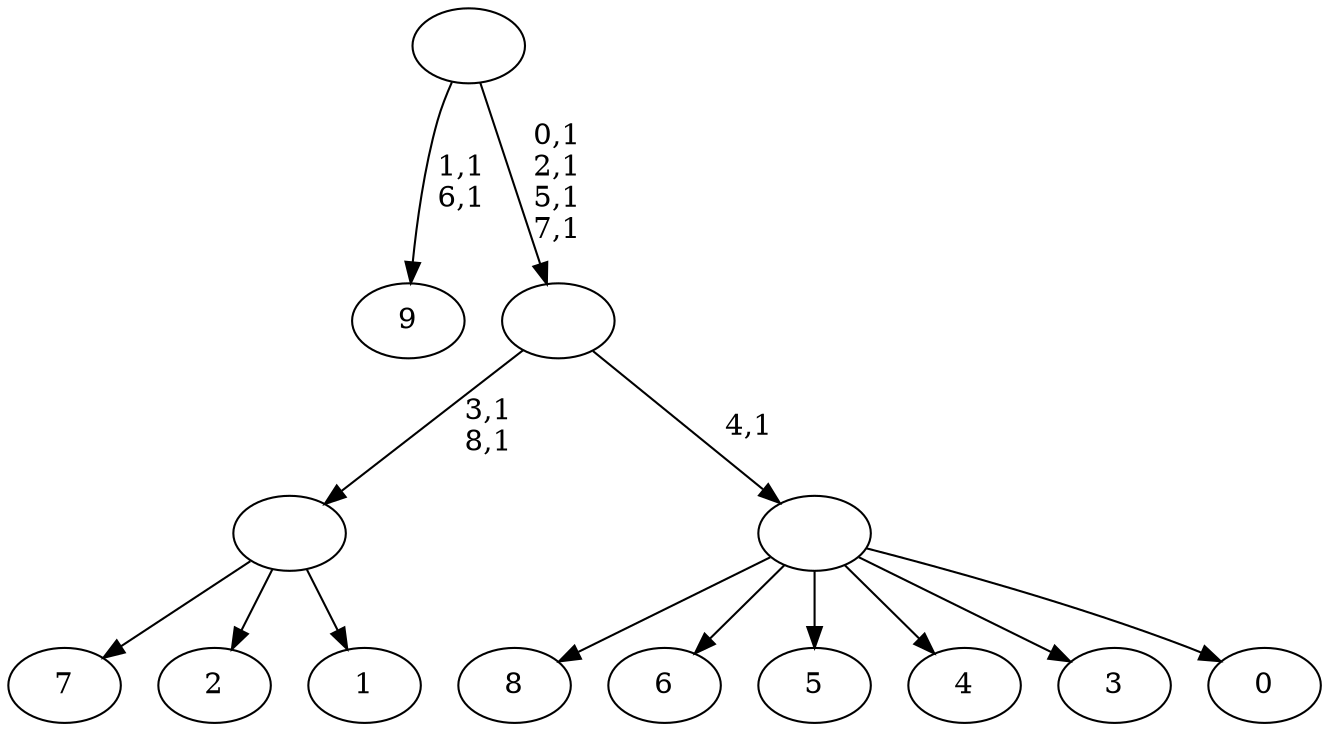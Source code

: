 digraph T {
	19 [label="9"]
	16 [label="8"]
	15 [label="7"]
	14 [label="6"]
	13 [label="5"]
	12 [label="4"]
	11 [label="3"]
	10 [label="2"]
	9 [label="1"]
	8 [label=""]
	6 [label="0"]
	5 [label=""]
	4 [label=""]
	0 [label=""]
	8 -> 15 [label=""]
	8 -> 10 [label=""]
	8 -> 9 [label=""]
	5 -> 16 [label=""]
	5 -> 14 [label=""]
	5 -> 13 [label=""]
	5 -> 12 [label=""]
	5 -> 11 [label=""]
	5 -> 6 [label=""]
	4 -> 8 [label="3,1\n8,1"]
	4 -> 5 [label="4,1"]
	0 -> 4 [label="0,1\n2,1\n5,1\n7,1"]
	0 -> 19 [label="1,1\n6,1"]
}
